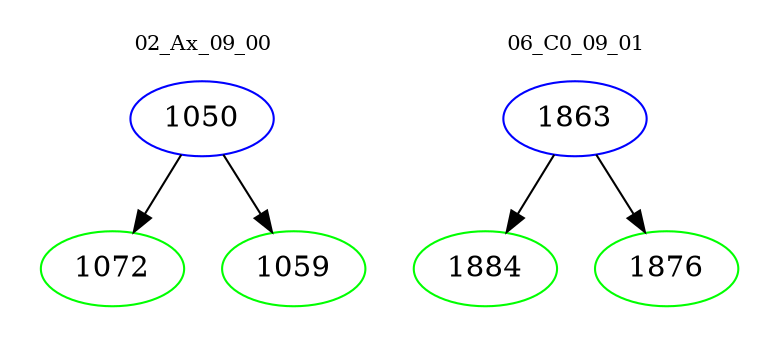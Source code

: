 digraph{
subgraph cluster_0 {
color = white
label = "02_Ax_09_00";
fontsize=10;
T0_1050 [label="1050", color="blue"]
T0_1050 -> T0_1072 [color="black"]
T0_1072 [label="1072", color="green"]
T0_1050 -> T0_1059 [color="black"]
T0_1059 [label="1059", color="green"]
}
subgraph cluster_1 {
color = white
label = "06_C0_09_01";
fontsize=10;
T1_1863 [label="1863", color="blue"]
T1_1863 -> T1_1884 [color="black"]
T1_1884 [label="1884", color="green"]
T1_1863 -> T1_1876 [color="black"]
T1_1876 [label="1876", color="green"]
}
}
